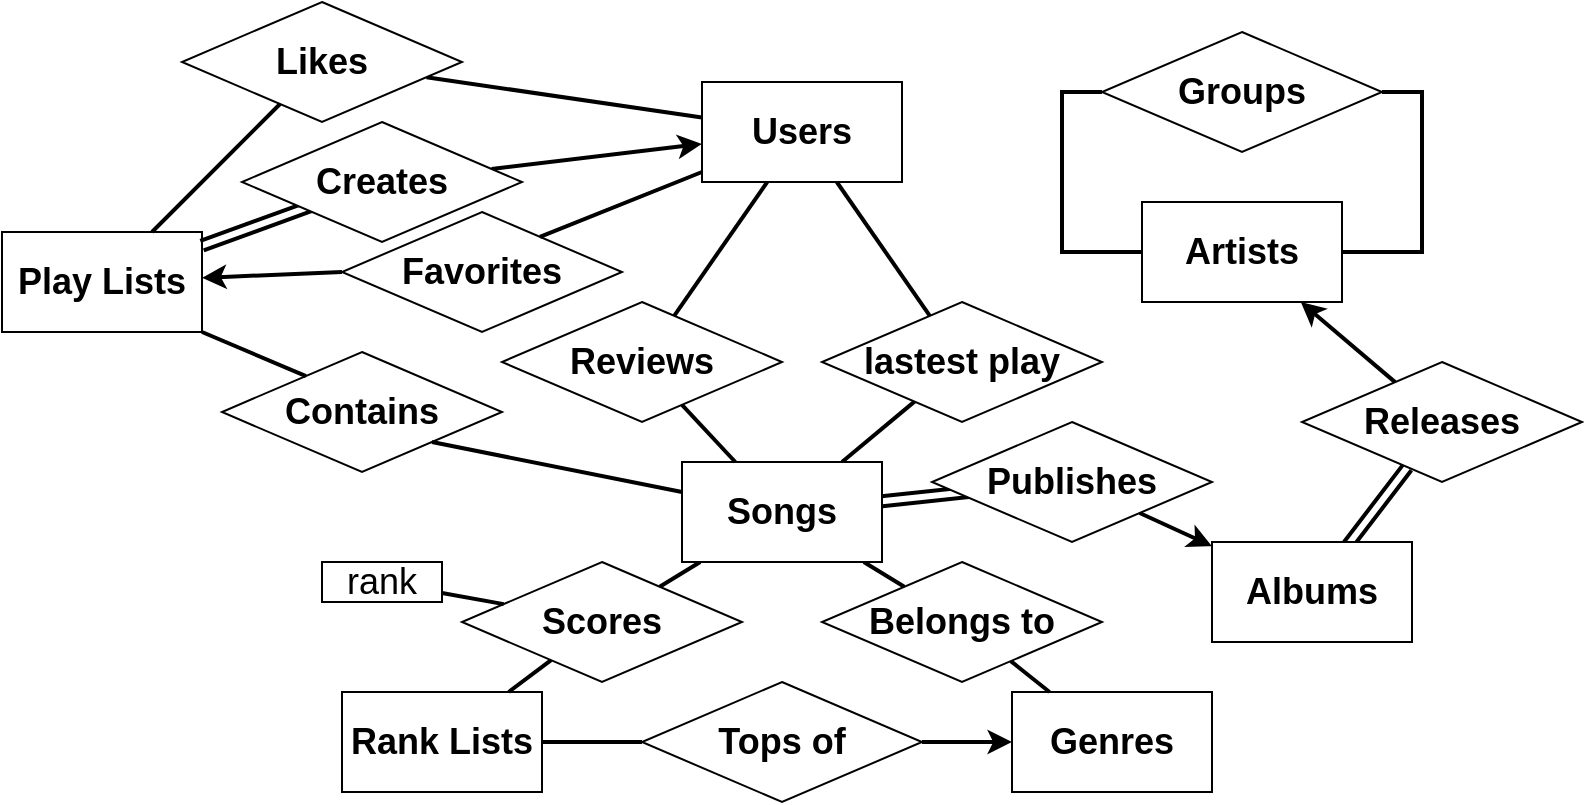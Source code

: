 <mxfile version="17.5.0" type="github">
  <diagram id="GgezcjghUWvOxsfXaFAf" name="Page-1">
    <mxGraphModel dx="1952" dy="693" grid="1" gridSize="10" guides="1" tooltips="1" connect="1" arrows="1" fold="1" page="1" pageScale="1" pageWidth="827" pageHeight="1169" math="0" shadow="0">
      <root>
        <mxCell id="0" />
        <mxCell id="1" parent="0" />
        <mxCell id="qU1hQiKX_713lMygHPAb-162" value="" style="edgeStyle=none;rounded=0;orthogonalLoop=1;jettySize=auto;html=1;fontSize=18;startArrow=none;startFill=0;endArrow=none;endFill=0;strokeWidth=2;shape=link;entryX=0.5;entryY=0.5;entryDx=0;entryDy=0;entryPerimeter=0;" edge="1" parent="1" source="qU1hQiKX_713lMygHPAb-47" target="qU1hQiKX_713lMygHPAb-5">
          <mxGeometry relative="1" as="geometry" />
        </mxCell>
        <mxCell id="qU1hQiKX_713lMygHPAb-98" value="" style="edgeStyle=none;rounded=0;orthogonalLoop=1;jettySize=auto;html=1;fontSize=18;endArrow=none;endFill=0;strokeWidth=2;" edge="1" parent="1" source="qU1hQiKX_713lMygHPAb-1" target="qU1hQiKX_713lMygHPAb-10">
          <mxGeometry relative="1" as="geometry" />
        </mxCell>
        <mxCell id="qU1hQiKX_713lMygHPAb-101" value="" style="edgeStyle=none;rounded=0;orthogonalLoop=1;jettySize=auto;html=1;fontSize=18;endArrow=none;endFill=0;strokeWidth=2;" edge="1" parent="1" source="qU1hQiKX_713lMygHPAb-1" target="qU1hQiKX_713lMygHPAb-100">
          <mxGeometry relative="1" as="geometry" />
        </mxCell>
        <mxCell id="qU1hQiKX_713lMygHPAb-117" value="" style="edgeStyle=none;rounded=0;orthogonalLoop=1;jettySize=auto;html=1;fontSize=18;endArrow=none;endFill=0;strokeWidth=2;" edge="1" parent="1" source="qU1hQiKX_713lMygHPAb-1" target="qU1hQiKX_713lMygHPAb-74">
          <mxGeometry relative="1" as="geometry" />
        </mxCell>
        <mxCell id="qU1hQiKX_713lMygHPAb-1" value="&lt;b&gt;&lt;font style=&quot;font-size: 18px&quot;&gt;Songs&lt;/font&gt;&lt;/b&gt;" style="rounded=0;whiteSpace=wrap;html=1;movable=1;resizable=1;rotatable=1;deletable=1;editable=1;connectable=1;" vertex="1" parent="1">
          <mxGeometry x="90" y="580" width="100" height="50" as="geometry" />
        </mxCell>
        <mxCell id="qU1hQiKX_713lMygHPAb-2" value="&lt;b&gt;&lt;font style=&quot;font-size: 18px&quot;&gt;Play Lists&lt;/font&gt;&lt;/b&gt;" style="rounded=0;whiteSpace=wrap;html=1;" vertex="1" parent="1">
          <mxGeometry x="-250" y="465" width="100" height="50" as="geometry" />
        </mxCell>
        <mxCell id="qU1hQiKX_713lMygHPAb-3" value="&lt;b&gt;Contains&lt;/b&gt;" style="rhombus;whiteSpace=wrap;html=1;fontSize=18;" vertex="1" parent="1">
          <mxGeometry x="-140" y="525" width="140" height="60" as="geometry" />
        </mxCell>
        <mxCell id="qU1hQiKX_713lMygHPAb-28" style="edgeStyle=none;rounded=0;orthogonalLoop=1;jettySize=auto;html=1;exitX=0;exitY=0.5;exitDx=0;exitDy=0;entryX=1;entryY=0.5;entryDx=0;entryDy=0;fontSize=18;endArrow=none;endFill=0;strokeWidth=2;startArrow=classic;startFill=1;" edge="1" parent="1" source="qU1hQiKX_713lMygHPAb-4" target="qU1hQiKX_713lMygHPAb-17">
          <mxGeometry relative="1" as="geometry" />
        </mxCell>
        <mxCell id="qU1hQiKX_713lMygHPAb-4" value="&lt;b&gt;&lt;font style=&quot;font-size: 18px&quot;&gt;Genres&lt;br&gt;&lt;/font&gt;&lt;/b&gt;" style="rounded=0;whiteSpace=wrap;html=1;" vertex="1" parent="1">
          <mxGeometry x="255" y="695" width="100" height="50" as="geometry" />
        </mxCell>
        <mxCell id="qU1hQiKX_713lMygHPAb-5" value="&lt;b&gt;&lt;font style=&quot;font-size: 18px&quot;&gt;Albums&lt;br&gt;&lt;/font&gt;&lt;/b&gt;" style="rounded=0;whiteSpace=wrap;html=1;" vertex="1" parent="1">
          <mxGeometry x="355" y="620" width="100" height="50" as="geometry" />
        </mxCell>
        <mxCell id="qU1hQiKX_713lMygHPAb-152" style="edgeStyle=orthogonalEdgeStyle;rounded=0;orthogonalLoop=1;jettySize=auto;html=1;entryX=0;entryY=0.5;entryDx=0;entryDy=0;fontSize=18;endArrow=none;endFill=0;strokeWidth=2;exitX=0;exitY=0.5;exitDx=0;exitDy=0;" edge="1" parent="1" source="qU1hQiKX_713lMygHPAb-6" target="qU1hQiKX_713lMygHPAb-149">
          <mxGeometry relative="1" as="geometry">
            <Array as="points">
              <mxPoint x="280" y="475" />
              <mxPoint x="280" y="395" />
            </Array>
          </mxGeometry>
        </mxCell>
        <mxCell id="qU1hQiKX_713lMygHPAb-153" style="edgeStyle=orthogonalEdgeStyle;rounded=0;orthogonalLoop=1;jettySize=auto;html=1;exitX=1;exitY=0.5;exitDx=0;exitDy=0;entryX=1;entryY=0.5;entryDx=0;entryDy=0;fontSize=18;endArrow=none;endFill=0;strokeWidth=2;" edge="1" parent="1" source="qU1hQiKX_713lMygHPAb-6" target="qU1hQiKX_713lMygHPAb-149">
          <mxGeometry relative="1" as="geometry">
            <Array as="points">
              <mxPoint x="460" y="475" />
              <mxPoint x="460" y="395" />
            </Array>
          </mxGeometry>
        </mxCell>
        <mxCell id="qU1hQiKX_713lMygHPAb-161" value="" style="edgeStyle=none;rounded=0;orthogonalLoop=1;jettySize=auto;html=1;fontSize=18;startArrow=classic;startFill=1;endArrow=none;endFill=0;strokeWidth=2;" edge="1" parent="1" source="qU1hQiKX_713lMygHPAb-6" target="qU1hQiKX_713lMygHPAb-47">
          <mxGeometry relative="1" as="geometry" />
        </mxCell>
        <mxCell id="qU1hQiKX_713lMygHPAb-6" value="&lt;b&gt;&lt;font style=&quot;font-size: 18px&quot;&gt;Artists&lt;/font&gt;&lt;/b&gt;" style="rounded=0;whiteSpace=wrap;html=1;" vertex="1" parent="1">
          <mxGeometry x="320" y="450" width="100" height="50" as="geometry" />
        </mxCell>
        <mxCell id="qU1hQiKX_713lMygHPAb-8" value="&lt;b&gt;&lt;font style=&quot;font-size: 18px&quot;&gt;Users&lt;/font&gt;&lt;/b&gt;" style="rounded=0;whiteSpace=wrap;html=1;" vertex="1" parent="1">
          <mxGeometry x="100" y="390" width="100" height="50" as="geometry" />
        </mxCell>
        <mxCell id="qU1hQiKX_713lMygHPAb-29" style="edgeStyle=none;rounded=0;orthogonalLoop=1;jettySize=auto;html=1;exitX=1;exitY=0.5;exitDx=0;exitDy=0;entryX=0;entryY=0.5;entryDx=0;entryDy=0;fontSize=18;endArrow=none;endFill=0;strokeWidth=2;" edge="1" parent="1" source="qU1hQiKX_713lMygHPAb-9" target="qU1hQiKX_713lMygHPAb-17">
          <mxGeometry relative="1" as="geometry" />
        </mxCell>
        <mxCell id="qU1hQiKX_713lMygHPAb-9" value="&lt;b&gt;&lt;font style=&quot;font-size: 18px&quot;&gt;Rank Lists&lt;/font&gt;&lt;/b&gt;" style="rounded=0;whiteSpace=wrap;html=1;" vertex="1" parent="1">
          <mxGeometry x="-80" y="695" width="100" height="50" as="geometry" />
        </mxCell>
        <mxCell id="qU1hQiKX_713lMygHPAb-99" value="" style="edgeStyle=none;rounded=0;orthogonalLoop=1;jettySize=auto;html=1;fontSize=18;endArrow=none;endFill=0;strokeWidth=2;" edge="1" parent="1" source="qU1hQiKX_713lMygHPAb-10" target="qU1hQiKX_713lMygHPAb-9">
          <mxGeometry relative="1" as="geometry" />
        </mxCell>
        <mxCell id="qU1hQiKX_713lMygHPAb-10" value="&lt;b&gt;Scores&lt;/b&gt;" style="rhombus;whiteSpace=wrap;html=1;fontSize=18;" vertex="1" parent="1">
          <mxGeometry x="-20" y="630" width="140" height="60" as="geometry" />
        </mxCell>
        <mxCell id="qU1hQiKX_713lMygHPAb-140" value="" style="edgeStyle=none;rounded=0;orthogonalLoop=1;jettySize=auto;html=1;fontSize=18;endArrow=classic;endFill=1;strokeWidth=2;" edge="1" parent="1" source="qU1hQiKX_713lMygHPAb-11" target="qU1hQiKX_713lMygHPAb-8">
          <mxGeometry relative="1" as="geometry" />
        </mxCell>
        <mxCell id="qU1hQiKX_713lMygHPAb-144" value="" style="edgeStyle=none;rounded=0;orthogonalLoop=1;jettySize=auto;html=1;fontSize=18;endArrow=none;endFill=0;strokeWidth=2;shape=link;" edge="1" parent="1" target="qU1hQiKX_713lMygHPAb-2">
          <mxGeometry relative="1" as="geometry">
            <mxPoint x="-90" y="450" as="sourcePoint" />
          </mxGeometry>
        </mxCell>
        <mxCell id="qU1hQiKX_713lMygHPAb-11" value="&lt;b&gt;Creates&lt;/b&gt;" style="rhombus;whiteSpace=wrap;html=1;fontSize=18;" vertex="1" parent="1">
          <mxGeometry x="-130" y="410" width="140" height="60" as="geometry" />
        </mxCell>
        <mxCell id="qU1hQiKX_713lMygHPAb-145" value="" style="edgeStyle=none;rounded=0;orthogonalLoop=1;jettySize=auto;html=1;fontSize=18;endArrow=classic;endFill=1;strokeWidth=2;exitX=0;exitY=0.5;exitDx=0;exitDy=0;" edge="1" parent="1" source="qU1hQiKX_713lMygHPAb-12" target="qU1hQiKX_713lMygHPAb-2">
          <mxGeometry relative="1" as="geometry" />
        </mxCell>
        <mxCell id="qU1hQiKX_713lMygHPAb-12" value="&lt;b&gt;Favorites&lt;/b&gt;" style="rhombus;whiteSpace=wrap;html=1;fontSize=18;" vertex="1" parent="1">
          <mxGeometry x="-80" y="455" width="140" height="60" as="geometry" />
        </mxCell>
        <mxCell id="qU1hQiKX_713lMygHPAb-142" value="" style="edgeStyle=none;rounded=0;orthogonalLoop=1;jettySize=auto;html=1;fontSize=18;endArrow=none;endFill=0;strokeWidth=2;" edge="1" parent="1" source="qU1hQiKX_713lMygHPAb-13" target="qU1hQiKX_713lMygHPAb-8">
          <mxGeometry relative="1" as="geometry" />
        </mxCell>
        <mxCell id="qU1hQiKX_713lMygHPAb-13" value="&lt;b&gt;Likes&lt;/b&gt;" style="rhombus;whiteSpace=wrap;html=1;fontSize=18;" vertex="1" parent="1">
          <mxGeometry x="-160" y="350" width="140" height="60" as="geometry" />
        </mxCell>
        <mxCell id="qU1hQiKX_713lMygHPAb-108" value="" style="edgeStyle=none;rounded=0;orthogonalLoop=1;jettySize=auto;html=1;fontSize=18;endArrow=none;endFill=0;strokeWidth=2;shape=link;exitX=0.464;exitY=0.5;exitDx=0;exitDy=0;exitPerimeter=0;" edge="1" parent="1" source="qU1hQiKX_713lMygHPAb-15" target="qU1hQiKX_713lMygHPAb-1">
          <mxGeometry relative="1" as="geometry" />
        </mxCell>
        <mxCell id="qU1hQiKX_713lMygHPAb-160" value="" style="rounded=0;orthogonalLoop=1;jettySize=auto;html=1;fontSize=18;startArrow=none;startFill=0;endArrow=classic;endFill=1;strokeWidth=2;" edge="1" parent="1" source="qU1hQiKX_713lMygHPAb-15" target="qU1hQiKX_713lMygHPAb-5">
          <mxGeometry relative="1" as="geometry" />
        </mxCell>
        <mxCell id="qU1hQiKX_713lMygHPAb-15" value="&lt;b&gt;Publishes&lt;/b&gt;" style="rhombus;whiteSpace=wrap;html=1;fontSize=18;" vertex="1" parent="1">
          <mxGeometry x="215" y="560" width="140" height="60" as="geometry" />
        </mxCell>
        <mxCell id="qU1hQiKX_713lMygHPAb-17" value="&lt;b&gt;Tops of&lt;/b&gt;" style="rhombus;whiteSpace=wrap;html=1;fontSize=18;" vertex="1" parent="1">
          <mxGeometry x="70" y="690" width="140" height="60" as="geometry" />
        </mxCell>
        <mxCell id="qU1hQiKX_713lMygHPAb-137" value="" style="edgeStyle=none;rounded=0;orthogonalLoop=1;jettySize=auto;html=1;fontSize=18;endArrow=none;endFill=0;strokeWidth=2;" edge="1" parent="1" source="qU1hQiKX_713lMygHPAb-18" target="qU1hQiKX_713lMygHPAb-8">
          <mxGeometry relative="1" as="geometry" />
        </mxCell>
        <mxCell id="qU1hQiKX_713lMygHPAb-18" value="&lt;b&gt;Reviews&lt;/b&gt;" style="rhombus;whiteSpace=wrap;html=1;fontSize=18;movable=1;resizable=1;rotatable=1;deletable=1;editable=1;connectable=1;" vertex="1" parent="1">
          <mxGeometry y="500" width="140" height="60" as="geometry" />
        </mxCell>
        <mxCell id="qU1hQiKX_713lMygHPAb-103" value="" style="edgeStyle=none;rounded=0;orthogonalLoop=1;jettySize=auto;html=1;fontSize=18;endArrow=none;endFill=0;strokeWidth=2;" edge="1" parent="1" source="qU1hQiKX_713lMygHPAb-19" target="qU1hQiKX_713lMygHPAb-10">
          <mxGeometry relative="1" as="geometry" />
        </mxCell>
        <mxCell id="qU1hQiKX_713lMygHPAb-19" value="rank" style="rounded=0;whiteSpace=wrap;html=1;fontSize=18;" vertex="1" parent="1">
          <mxGeometry x="-90" y="630" width="60" height="20" as="geometry" />
        </mxCell>
        <mxCell id="qU1hQiKX_713lMygHPAb-47" value="&lt;b&gt;Releases&lt;/b&gt;" style="rhombus;whiteSpace=wrap;html=1;fontSize=18;" vertex="1" parent="1">
          <mxGeometry x="400" y="530" width="140" height="60" as="geometry" />
        </mxCell>
        <mxCell id="qU1hQiKX_713lMygHPAb-136" value="" style="edgeStyle=none;rounded=0;orthogonalLoop=1;jettySize=auto;html=1;fontSize=18;endArrow=none;endFill=0;strokeWidth=2;" edge="1" parent="1" source="qU1hQiKX_713lMygHPAb-74" target="qU1hQiKX_713lMygHPAb-8">
          <mxGeometry relative="1" as="geometry" />
        </mxCell>
        <mxCell id="qU1hQiKX_713lMygHPAb-74" value="&lt;b&gt;lastest play&lt;/b&gt;" style="rhombus;whiteSpace=wrap;html=1;fontSize=18;" vertex="1" parent="1">
          <mxGeometry x="160" y="500" width="140" height="60" as="geometry" />
        </mxCell>
        <mxCell id="qU1hQiKX_713lMygHPAb-102" value="" style="edgeStyle=none;rounded=0;orthogonalLoop=1;jettySize=auto;html=1;fontSize=18;endArrow=none;endFill=0;strokeWidth=2;" edge="1" parent="1" source="qU1hQiKX_713lMygHPAb-100" target="qU1hQiKX_713lMygHPAb-4">
          <mxGeometry relative="1" as="geometry" />
        </mxCell>
        <mxCell id="qU1hQiKX_713lMygHPAb-100" value="&lt;b&gt;Belongs to&lt;/b&gt;" style="rhombus;whiteSpace=wrap;html=1;fontSize=18;" vertex="1" parent="1">
          <mxGeometry x="160" y="630" width="140" height="60" as="geometry" />
        </mxCell>
        <mxCell id="qU1hQiKX_713lMygHPAb-129" value="" style="endArrow=none;html=1;rounded=0;fontSize=18;strokeWidth=2;" edge="1" parent="1" source="qU1hQiKX_713lMygHPAb-1" target="qU1hQiKX_713lMygHPAb-18">
          <mxGeometry width="50" height="50" relative="1" as="geometry">
            <mxPoint x="20" y="570" as="sourcePoint" />
            <mxPoint x="70" y="520" as="targetPoint" />
          </mxGeometry>
        </mxCell>
        <mxCell id="qU1hQiKX_713lMygHPAb-135" value="" style="endArrow=none;html=1;rounded=0;fontSize=18;strokeWidth=2;entryX=1;entryY=1;entryDx=0;entryDy=0;" edge="1" parent="1" source="qU1hQiKX_713lMygHPAb-1" target="qU1hQiKX_713lMygHPAb-3">
          <mxGeometry width="50" height="50" relative="1" as="geometry">
            <mxPoint x="-120" y="610" as="sourcePoint" />
            <mxPoint x="-30" y="570" as="targetPoint" />
          </mxGeometry>
        </mxCell>
        <mxCell id="qU1hQiKX_713lMygHPAb-139" value="" style="endArrow=none;html=1;rounded=0;fontSize=18;strokeWidth=2;exitX=0.707;exitY=0.207;exitDx=0;exitDy=0;exitPerimeter=0;" edge="1" parent="1" source="qU1hQiKX_713lMygHPAb-12" target="qU1hQiKX_713lMygHPAb-8">
          <mxGeometry width="50" height="50" relative="1" as="geometry">
            <mxPoint x="-10" y="480" as="sourcePoint" />
            <mxPoint x="40" y="430" as="targetPoint" />
          </mxGeometry>
        </mxCell>
        <mxCell id="qU1hQiKX_713lMygHPAb-146" value="" style="endArrow=none;html=1;rounded=0;fontSize=18;strokeWidth=2;exitX=0.3;exitY=0.201;exitDx=0;exitDy=0;exitPerimeter=0;entryX=1;entryY=1;entryDx=0;entryDy=0;" edge="1" parent="1" source="qU1hQiKX_713lMygHPAb-3" target="qU1hQiKX_713lMygHPAb-2">
          <mxGeometry width="50" height="50" relative="1" as="geometry">
            <mxPoint x="-250" y="540" as="sourcePoint" />
            <mxPoint x="-200" y="490" as="targetPoint" />
          </mxGeometry>
        </mxCell>
        <mxCell id="qU1hQiKX_713lMygHPAb-147" value="" style="endArrow=none;html=1;rounded=0;fontSize=18;strokeWidth=2;" edge="1" parent="1" source="qU1hQiKX_713lMygHPAb-2" target="qU1hQiKX_713lMygHPAb-13">
          <mxGeometry width="50" height="50" relative="1" as="geometry">
            <mxPoint x="-150" y="430" as="sourcePoint" />
            <mxPoint x="-100" y="380" as="targetPoint" />
          </mxGeometry>
        </mxCell>
        <mxCell id="qU1hQiKX_713lMygHPAb-149" value="&lt;b&gt;Groups&lt;/b&gt;" style="rhombus;whiteSpace=wrap;html=1;fontSize=18;" vertex="1" parent="1">
          <mxGeometry x="300" y="365" width="140" height="60" as="geometry" />
        </mxCell>
      </root>
    </mxGraphModel>
  </diagram>
</mxfile>
